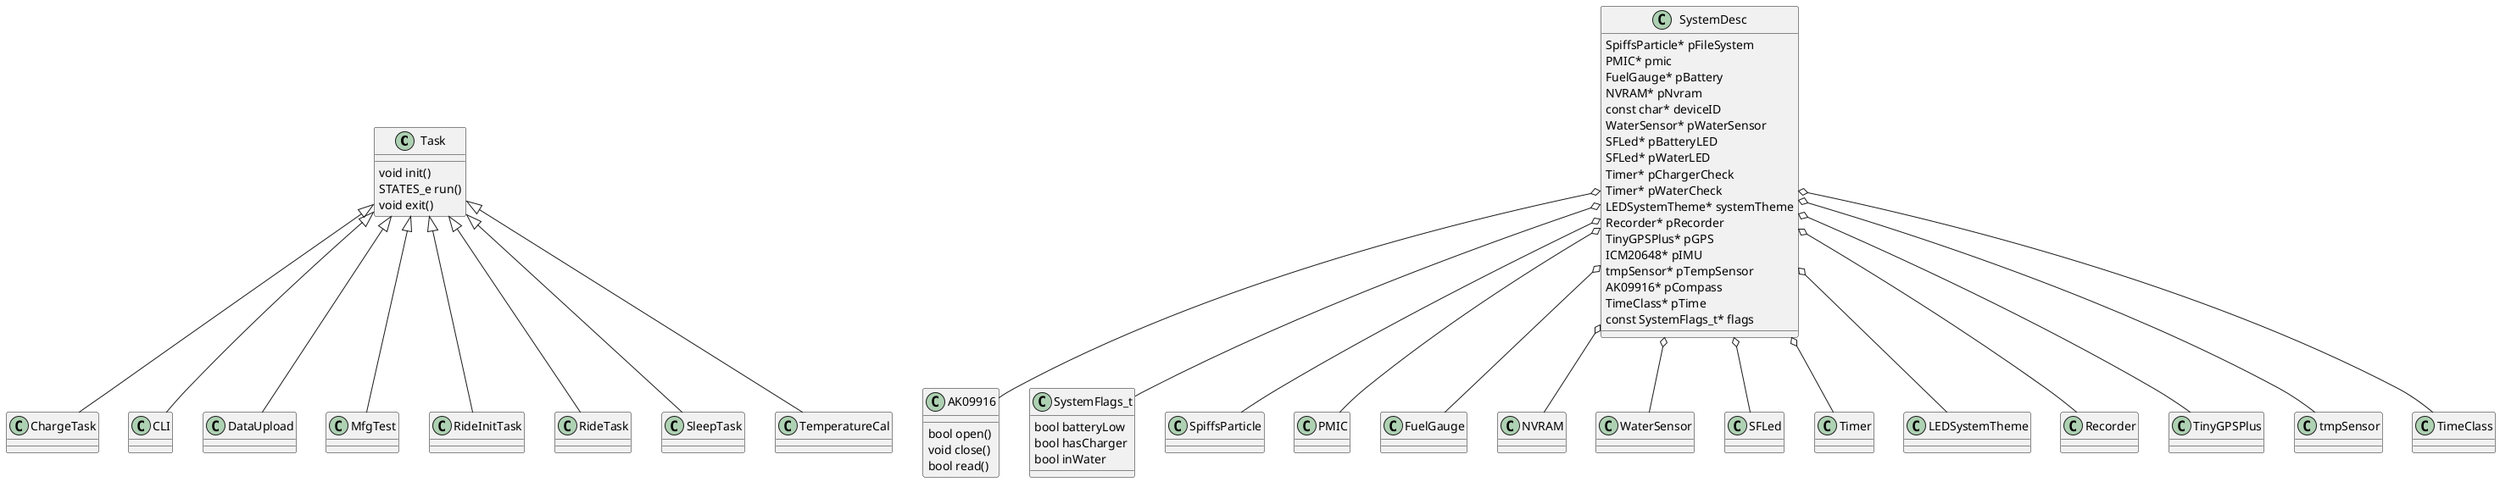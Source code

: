 @startuml Class Diagram
class Task {
    void init()
    STATES_e run()
    void exit()
}
class ChargeTask extends Task
class CLI extends Task
class DataUpload extends Task
class MfgTest extends Task
class RideInitTask extends Task
class RideTask extends Task
class SleepTask extends Task
class TemperatureCal extends Task

class AK09916{
    bool open()
    void close()
    bool read()
}
class SystemDesc{
    SpiffsParticle* pFileSystem
    PMIC* pmic
    FuelGauge* pBattery
    NVRAM* pNvram
    const char* deviceID
    WaterSensor* pWaterSensor
    SFLed* pBatteryLED
    SFLed* pWaterLED
    Timer* pChargerCheck
    Timer* pWaterCheck
    LEDSystemTheme* systemTheme
    Recorder* pRecorder
    TinyGPSPlus* pGPS
    ICM20648* pIMU
    tmpSensor* pTempSensor
    AK09916* pCompass
    TimeClass* pTime
    const SystemFlags_t* flags
}
class SystemFlags_t{
    bool batteryLow
    bool hasCharger
    bool inWater
}
SystemDesc o-- AK09916
SystemDesc o-- SpiffsParticle
SystemDesc o-- PMIC
SystemDesc o-- FuelGauge
SystemDesc o-- NVRAM
SystemDesc o-- WaterSensor
SystemDesc o-- SFLed
SystemDesc o-- Timer
SystemDesc o-- LEDSystemTheme
SystemDesc o-- Recorder
SystemDesc o-- TinyGPSPlus
SystemDesc o-- tmpSensor
SystemDesc o-- TimeClass
SystemDesc o-- SystemFlags_t
@enduml